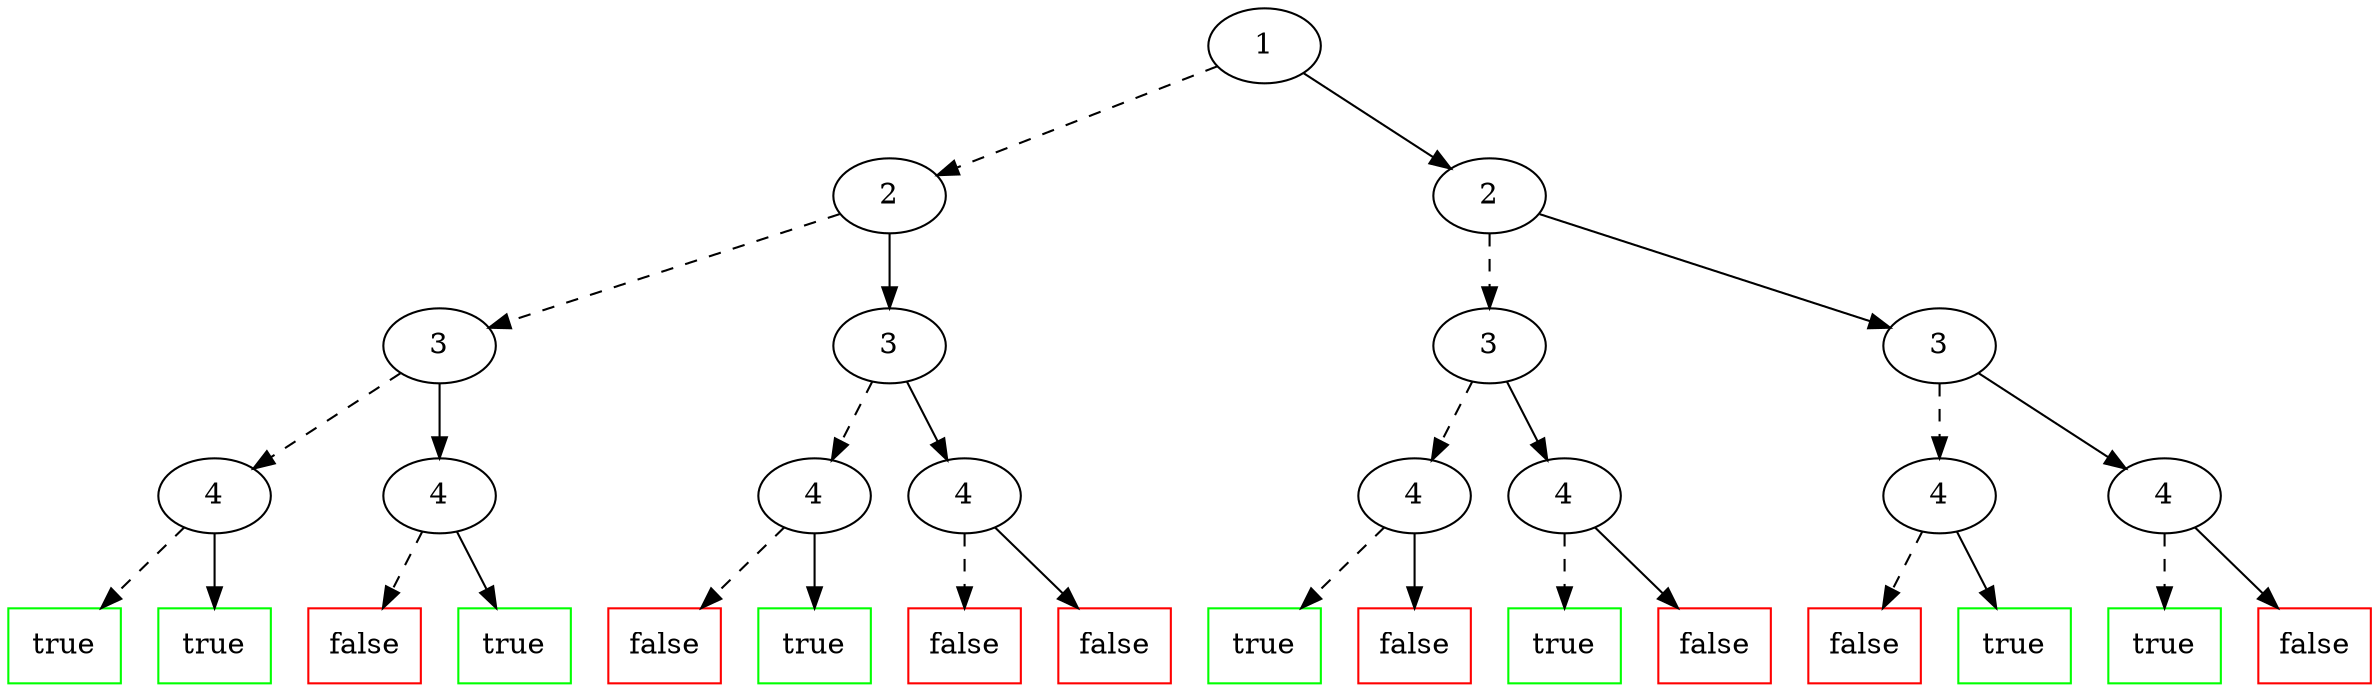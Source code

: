 digraph Tree {
474055405 [label="1", shape=ellipse];
152684939 [label="2", shape=ellipse];
474055405 -> 152684939 [style=dashed];
339781506 [label="3", shape=ellipse];
152684939 -> 339781506 [style=dashed];
648341599 [label="4", shape=ellipse];
339781506 -> 648341599 [style=dashed];
303124311 [label="true", shape=box, color=green];
648341599 -> 303124311 [style=dashed];
149419158 [label="true", shape=box, color=green];
648341599 -> 149419158 [style=solid];
286060227 [label="4", shape=ellipse];
339781506 -> 286060227 [style=solid];
475413396 [label="false", shape=box, color=red];
286060227 -> 475413396 [style=dashed];
767168644 [label="true", shape=box, color=green];
286060227 -> 767168644 [style=solid];
394148457 [label="3", shape=ellipse];
152684939 -> 394148457 [style=solid];
814954519 [label="4", shape=ellipse];
394148457 -> 814954519 [style=dashed];
797365079 [label="false", shape=box, color=red];
814954519 -> 797365079 [style=dashed];
528324357 [label="true", shape=box, color=green];
814954519 -> 528324357 [style=solid];
218861487 [label="4", shape=ellipse];
394148457 -> 218861487 [style=solid];
776975845 [label="false", shape=box, color=red];
218861487 -> 776975845 [style=dashed];
420737355 [label="false", shape=box, color=red];
218861487 -> 420737355 [style=solid];
745106872 [label="2", shape=ellipse];
474055405 -> 745106872 [style=solid];
446651306 [label="3", shape=ellipse];
745106872 -> 446651306 [style=dashed];
371819317 [label="4", shape=ellipse];
446651306 -> 371819317 [style=dashed];
358248935 [label="true", shape=box, color=green];
371819317 -> 358248935 [style=dashed];
548809443 [label="false", shape=box, color=red];
371819317 -> 548809443 [style=solid];
530462303 [label="4", shape=ellipse];
446651306 -> 530462303 [style=solid];
240343179 [label="true", shape=box, color=green];
530462303 -> 240343179 [style=dashed];
859362488 [label="false", shape=box, color=red];
530462303 -> 859362488 [style=solid];
638571794 [label="3", shape=ellipse];
745106872 -> 638571794 [style=solid];
472448585 [label="4", shape=ellipse];
638571794 -> 472448585 [style=dashed];
496316169 [label="false", shape=box, color=red];
472448585 -> 496316169 [style=dashed];
700839431 [label="true", shape=box, color=green];
472448585 -> 700839431 [style=solid];
693056672 [label="4", shape=ellipse];
638571794 -> 693056672 [style=solid];
598466034 [label="true", shape=box, color=green];
693056672 -> 598466034 [style=dashed];
916022264 [label="false", shape=box, color=red];
693056672 -> 916022264 [style=solid];
}
